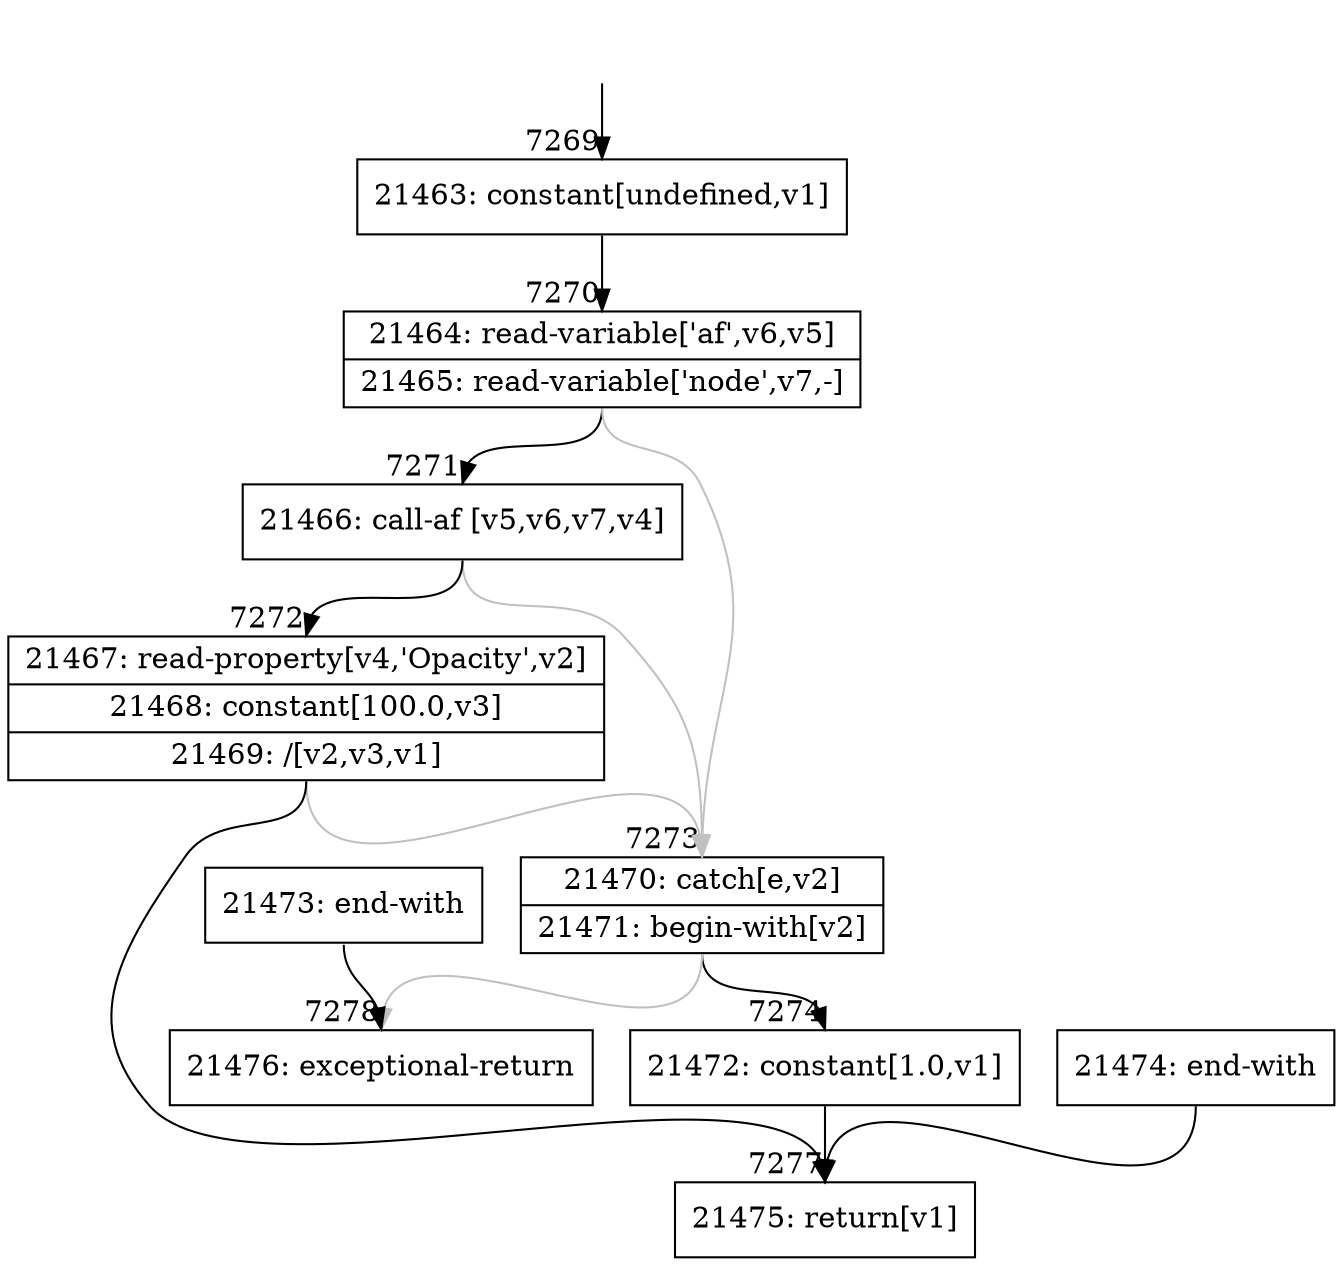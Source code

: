 digraph {
rankdir="TD"
BB_entry505[shape=none,label=""];
BB_entry505 -> BB7269 [tailport=s, headport=n, headlabel="    7269"]
BB7269 [shape=record label="{21463: constant[undefined,v1]}" ] 
BB7269 -> BB7270 [tailport=s, headport=n, headlabel="      7270"]
BB7270 [shape=record label="{21464: read-variable['af',v6,v5]|21465: read-variable['node',v7,-]}" ] 
BB7270 -> BB7271 [tailport=s, headport=n, headlabel="      7271"]
BB7270 -> BB7273 [tailport=s, headport=n, color=gray, headlabel="      7273"]
BB7271 [shape=record label="{21466: call-af [v5,v6,v7,v4]}" ] 
BB7271 -> BB7272 [tailport=s, headport=n, headlabel="      7272"]
BB7271 -> BB7273 [tailport=s, headport=n, color=gray]
BB7272 [shape=record label="{21467: read-property[v4,'Opacity',v2]|21468: constant[100.0,v3]|21469: /[v2,v3,v1]}" ] 
BB7272 -> BB7277 [tailport=s, headport=n, headlabel="      7277"]
BB7272 -> BB7273 [tailport=s, headport=n, color=gray]
BB7273 [shape=record label="{21470: catch[e,v2]|21471: begin-with[v2]}" ] 
BB7273 -> BB7274 [tailport=s, headport=n, headlabel="      7274"]
BB7273 -> BB7278 [tailport=s, headport=n, color=gray, headlabel="      7278"]
BB7274 [shape=record label="{21472: constant[1.0,v1]}" ] 
BB7274 -> BB7277 [tailport=s, headport=n]
BB7275 [shape=record label="{21473: end-with}" ] 
BB7275 -> BB7278 [tailport=s, headport=n]
BB7276 [shape=record label="{21474: end-with}" ] 
BB7276 -> BB7277 [tailport=s, headport=n]
BB7277 [shape=record label="{21475: return[v1]}" ] 
BB7278 [shape=record label="{21476: exceptional-return}" ] 
//#$~ 10192
}
